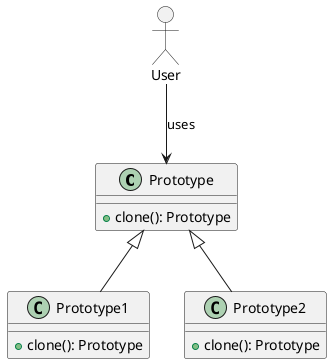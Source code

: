 @startuml
allowmixing

class Prototype {
    + clone(): Prototype
}

class Prototype1 extends Prototype {
    + clone(): Prototype
}

class Prototype2 extends Prototype {
    + clone(): Prototype
}

actor User
User --> Prototype: uses

@enduml